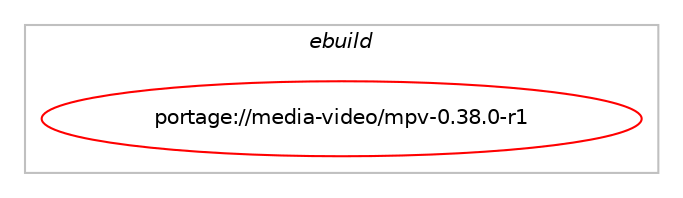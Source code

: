 digraph prolog {

# *************
# Graph options
# *************

newrank=true;
concentrate=true;
compound=true;
graph [rankdir=LR,fontname=Helvetica,fontsize=10,ranksep=1.5];#, ranksep=2.5, nodesep=0.2];
edge  [arrowhead=vee];
node  [fontname=Helvetica,fontsize=10];

# **********
# The ebuild
# **********

subgraph cluster_leftcol {
color=gray;
label=<<i>ebuild</i>>;
id [label="portage://media-video/mpv-0.38.0-r1", color=red, width=4, href="../media-video/mpv-0.38.0-r1.svg"];
}

# ****************
# The dependencies
# ****************

subgraph cluster_midcol {
color=gray;
label=<<i>dependencies</i>>;
subgraph cluster_compile {
fillcolor="#eeeeee";
style=filled;
label=<<i>compile</i>>;
# *** BEGIN UNKNOWN DEPENDENCY TYPE (TODO) ***
# id -> equal(use_conditional_group(positive,X,portage://media-video/mpv-0.38.0-r1,[package_dependency(portage://media-video/mpv-0.38.0-r1,install,no,x11-base,xorg-proto,none,[,,],[],[])]))
# *** END UNKNOWN DEPENDENCY TYPE (TODO) ***

# *** BEGIN UNKNOWN DEPENDENCY TYPE (TODO) ***
# id -> equal(use_conditional_group(positive,X,portage://media-video/mpv-0.38.0-r1,[package_dependency(portage://media-video/mpv-0.38.0-r1,install,no,x11-libs,libX11,none,[,,],[],[]),package_dependency(portage://media-video/mpv-0.38.0-r1,install,no,x11-libs,libXScrnSaver,none,[,,],[],[]),package_dependency(portage://media-video/mpv-0.38.0-r1,install,no,x11-libs,libXext,none,[,,],[],[]),package_dependency(portage://media-video/mpv-0.38.0-r1,install,no,x11-libs,libXpresent,none,[,,],[],[]),package_dependency(portage://media-video/mpv-0.38.0-r1,install,no,x11-libs,libXrandr,none,[,,],[],[]),use_conditional_group(positive,xv,portage://media-video/mpv-0.38.0-r1,[package_dependency(portage://media-video/mpv-0.38.0-r1,install,no,x11-libs,libXv,none,[,,],[],[])])]))
# *** END UNKNOWN DEPENDENCY TYPE (TODO) ***

# *** BEGIN UNKNOWN DEPENDENCY TYPE (TODO) ***
# id -> equal(use_conditional_group(positive,alsa,portage://media-video/mpv-0.38.0-r1,[package_dependency(portage://media-video/mpv-0.38.0-r1,install,no,media-libs,alsa-lib,none,[,,],[],[])]))
# *** END UNKNOWN DEPENDENCY TYPE (TODO) ***

# *** BEGIN UNKNOWN DEPENDENCY TYPE (TODO) ***
# id -> equal(use_conditional_group(positive,archive,portage://media-video/mpv-0.38.0-r1,[package_dependency(portage://media-video/mpv-0.38.0-r1,install,no,app-arch,libarchive,none,[,,],any_same_slot,[])]))
# *** END UNKNOWN DEPENDENCY TYPE (TODO) ***

# *** BEGIN UNKNOWN DEPENDENCY TYPE (TODO) ***
# id -> equal(use_conditional_group(positive,bluray,portage://media-video/mpv-0.38.0-r1,[package_dependency(portage://media-video/mpv-0.38.0-r1,install,no,media-libs,libbluray,none,[,,],any_same_slot,[])]))
# *** END UNKNOWN DEPENDENCY TYPE (TODO) ***

# *** BEGIN UNKNOWN DEPENDENCY TYPE (TODO) ***
# id -> equal(use_conditional_group(positive,cdda,portage://media-video/mpv-0.38.0-r1,[package_dependency(portage://media-video/mpv-0.38.0-r1,install,no,dev-libs,libcdio-paranoia,none,[,,],any_same_slot,[]),package_dependency(portage://media-video/mpv-0.38.0-r1,install,no,dev-libs,libcdio,none,[,,],any_same_slot,[])]))
# *** END UNKNOWN DEPENDENCY TYPE (TODO) ***

# *** BEGIN UNKNOWN DEPENDENCY TYPE (TODO) ***
# id -> equal(use_conditional_group(positive,drm,portage://media-video/mpv-0.38.0-r1,[package_dependency(portage://media-video/mpv-0.38.0-r1,install,no,x11-libs,libdrm,none,[,,],[],[]),use_conditional_group(positive,egl,portage://media-video/mpv-0.38.0-r1,[package_dependency(portage://media-video/mpv-0.38.0-r1,install,no,media-libs,mesa,none,[,,],[],[use(enable(gbm),positive)])])]))
# *** END UNKNOWN DEPENDENCY TYPE (TODO) ***

# *** BEGIN UNKNOWN DEPENDENCY TYPE (TODO) ***
# id -> equal(use_conditional_group(positive,dvb,portage://media-video/mpv-0.38.0-r1,[package_dependency(portage://media-video/mpv-0.38.0-r1,install,no,sys-kernel,linux-headers,none,[,,],[],[])]))
# *** END UNKNOWN DEPENDENCY TYPE (TODO) ***

# *** BEGIN UNKNOWN DEPENDENCY TYPE (TODO) ***
# id -> equal(use_conditional_group(positive,dvd,portage://media-video/mpv-0.38.0-r1,[package_dependency(portage://media-video/mpv-0.38.0-r1,install,no,media-libs,libdvdnav,none,[,,],[],[]),package_dependency(portage://media-video/mpv-0.38.0-r1,install,no,media-libs,libdvdread,none,[,,],any_same_slot,[])]))
# *** END UNKNOWN DEPENDENCY TYPE (TODO) ***

# *** BEGIN UNKNOWN DEPENDENCY TYPE (TODO) ***
# id -> equal(use_conditional_group(positive,egl,portage://media-video/mpv-0.38.0-r1,[package_dependency(portage://media-video/mpv-0.38.0-r1,install,no,media-libs,libglvnd,none,[,,],[],[]),package_dependency(portage://media-video/mpv-0.38.0-r1,install,no,media-libs,libplacebo,none,[,,],[],[use(enable(opengl),none)])]))
# *** END UNKNOWN DEPENDENCY TYPE (TODO) ***

# *** BEGIN UNKNOWN DEPENDENCY TYPE (TODO) ***
# id -> equal(use_conditional_group(positive,gamepad,portage://media-video/mpv-0.38.0-r1,[package_dependency(portage://media-video/mpv-0.38.0-r1,install,no,media-libs,libsdl2,none,[,,],[],[use(enable(joystick),none)])]))
# *** END UNKNOWN DEPENDENCY TYPE (TODO) ***

# *** BEGIN UNKNOWN DEPENDENCY TYPE (TODO) ***
# id -> equal(use_conditional_group(positive,iconv,portage://media-video/mpv-0.38.0-r1,[package_dependency(portage://media-video/mpv-0.38.0-r1,install,no,virtual,libiconv,none,[,,],[],[]),use_conditional_group(positive,uchardet,portage://media-video/mpv-0.38.0-r1,[package_dependency(portage://media-video/mpv-0.38.0-r1,install,no,app-i18n,uchardet,none,[,,],[],[])])]))
# *** END UNKNOWN DEPENDENCY TYPE (TODO) ***

# *** BEGIN UNKNOWN DEPENDENCY TYPE (TODO) ***
# id -> equal(use_conditional_group(positive,jack,portage://media-video/mpv-0.38.0-r1,[package_dependency(portage://media-video/mpv-0.38.0-r1,install,no,virtual,jack,none,[,,],[],[])]))
# *** END UNKNOWN DEPENDENCY TYPE (TODO) ***

# *** BEGIN UNKNOWN DEPENDENCY TYPE (TODO) ***
# id -> equal(use_conditional_group(positive,javascript,portage://media-video/mpv-0.38.0-r1,[package_dependency(portage://media-video/mpv-0.38.0-r1,install,no,dev-lang,mujs,none,[,,],any_same_slot,[])]))
# *** END UNKNOWN DEPENDENCY TYPE (TODO) ***

# *** BEGIN UNKNOWN DEPENDENCY TYPE (TODO) ***
# id -> equal(use_conditional_group(positive,jpeg,portage://media-video/mpv-0.38.0-r1,[package_dependency(portage://media-video/mpv-0.38.0-r1,install,no,media-libs,libjpeg-turbo,none,[,,],any_same_slot,[])]))
# *** END UNKNOWN DEPENDENCY TYPE (TODO) ***

# *** BEGIN UNKNOWN DEPENDENCY TYPE (TODO) ***
# id -> equal(use_conditional_group(positive,lcms,portage://media-video/mpv-0.38.0-r1,[package_dependency(portage://media-video/mpv-0.38.0-r1,install,no,media-libs,lcms,none,[,,],[slot(2)],[])]))
# *** END UNKNOWN DEPENDENCY TYPE (TODO) ***

# *** BEGIN UNKNOWN DEPENDENCY TYPE (TODO) ***
# id -> equal(use_conditional_group(positive,libcaca,portage://media-video/mpv-0.38.0-r1,[package_dependency(portage://media-video/mpv-0.38.0-r1,install,no,media-libs,libcaca,none,[,,],[],[])]))
# *** END UNKNOWN DEPENDENCY TYPE (TODO) ***

# *** BEGIN UNKNOWN DEPENDENCY TYPE (TODO) ***
# id -> equal(use_conditional_group(positive,lua,portage://media-video/mpv-0.38.0-r1,[use_conditional_group(positive,lua_single_target_luajit,portage://media-video/mpv-0.38.0-r1,[package_dependency(portage://media-video/mpv-0.38.0-r1,install,no,dev-lang,luajit,none,[,,],any_same_slot,[])]),use_conditional_group(positive,lua_single_target_lua5-1,portage://media-video/mpv-0.38.0-r1,[package_dependency(portage://media-video/mpv-0.38.0-r1,install,no,dev-lang,lua,none,[,,],[slot(5.1)],[])])]))
# *** END UNKNOWN DEPENDENCY TYPE (TODO) ***

# *** BEGIN UNKNOWN DEPENDENCY TYPE (TODO) ***
# id -> equal(use_conditional_group(positive,nvenc,portage://media-video/mpv-0.38.0-r1,[package_dependency(portage://media-video/mpv-0.38.0-r1,install,no,media-libs,nv-codec-headers,none,[,,],[],[])]))
# *** END UNKNOWN DEPENDENCY TYPE (TODO) ***

# *** BEGIN UNKNOWN DEPENDENCY TYPE (TODO) ***
# id -> equal(use_conditional_group(positive,openal,portage://media-video/mpv-0.38.0-r1,[package_dependency(portage://media-video/mpv-0.38.0-r1,install,no,media-libs,openal,none,[,,],[],[])]))
# *** END UNKNOWN DEPENDENCY TYPE (TODO) ***

# *** BEGIN UNKNOWN DEPENDENCY TYPE (TODO) ***
# id -> equal(use_conditional_group(positive,opengl,portage://media-video/mpv-0.38.0-r1,[package_dependency(portage://media-video/mpv-0.38.0-r1,install,no,media-libs,libglvnd,none,[,,],[],[use(optenable(X),none)])]))
# *** END UNKNOWN DEPENDENCY TYPE (TODO) ***

# *** BEGIN UNKNOWN DEPENDENCY TYPE (TODO) ***
# id -> equal(use_conditional_group(positive,pipewire,portage://media-video/mpv-0.38.0-r1,[package_dependency(portage://media-video/mpv-0.38.0-r1,install,no,media-video,pipewire,none,[,,],any_same_slot,[])]))
# *** END UNKNOWN DEPENDENCY TYPE (TODO) ***

# *** BEGIN UNKNOWN DEPENDENCY TYPE (TODO) ***
# id -> equal(use_conditional_group(positive,pulseaudio,portage://media-video/mpv-0.38.0-r1,[package_dependency(portage://media-video/mpv-0.38.0-r1,install,no,media-libs,libpulse,none,[,,],[],[])]))
# *** END UNKNOWN DEPENDENCY TYPE (TODO) ***

# *** BEGIN UNKNOWN DEPENDENCY TYPE (TODO) ***
# id -> equal(use_conditional_group(positive,rubberband,portage://media-video/mpv-0.38.0-r1,[package_dependency(portage://media-video/mpv-0.38.0-r1,install,no,media-libs,rubberband,none,[,,],[],[])]))
# *** END UNKNOWN DEPENDENCY TYPE (TODO) ***

# *** BEGIN UNKNOWN DEPENDENCY TYPE (TODO) ***
# id -> equal(use_conditional_group(positive,sdl,portage://media-video/mpv-0.38.0-r1,[package_dependency(portage://media-video/mpv-0.38.0-r1,install,no,media-libs,libsdl2,none,[,,],[],[use(enable(sound),none),use(enable(threads),positive),use(enable(video),none)])]))
# *** END UNKNOWN DEPENDENCY TYPE (TODO) ***

# *** BEGIN UNKNOWN DEPENDENCY TYPE (TODO) ***
# id -> equal(use_conditional_group(positive,sixel,portage://media-video/mpv-0.38.0-r1,[package_dependency(portage://media-video/mpv-0.38.0-r1,install,no,media-libs,libsixel,none,[,,],[],[])]))
# *** END UNKNOWN DEPENDENCY TYPE (TODO) ***

# *** BEGIN UNKNOWN DEPENDENCY TYPE (TODO) ***
# id -> equal(use_conditional_group(positive,sndio,portage://media-video/mpv-0.38.0-r1,[package_dependency(portage://media-video/mpv-0.38.0-r1,install,no,media-sound,sndio,none,[,,],any_same_slot,[])]))
# *** END UNKNOWN DEPENDENCY TYPE (TODO) ***

# *** BEGIN UNKNOWN DEPENDENCY TYPE (TODO) ***
# id -> equal(use_conditional_group(positive,vaapi,portage://media-video/mpv-0.38.0-r1,[package_dependency(portage://media-video/mpv-0.38.0-r1,install,no,media-libs,libva,none,[,,],any_same_slot,[use(optenable(X),none),use(optenable(drm),positive),use(optenable(wayland),none)])]))
# *** END UNKNOWN DEPENDENCY TYPE (TODO) ***

# *** BEGIN UNKNOWN DEPENDENCY TYPE (TODO) ***
# id -> equal(use_conditional_group(positive,vdpau,portage://media-video/mpv-0.38.0-r1,[package_dependency(portage://media-video/mpv-0.38.0-r1,install,no,x11-libs,libvdpau,none,[,,],[],[])]))
# *** END UNKNOWN DEPENDENCY TYPE (TODO) ***

# *** BEGIN UNKNOWN DEPENDENCY TYPE (TODO) ***
# id -> equal(use_conditional_group(positive,vulkan,portage://media-video/mpv-0.38.0-r1,[package_dependency(portage://media-video/mpv-0.38.0-r1,install,no,dev-util,vulkan-headers,none,[,,],[],[])]))
# *** END UNKNOWN DEPENDENCY TYPE (TODO) ***

# *** BEGIN UNKNOWN DEPENDENCY TYPE (TODO) ***
# id -> equal(use_conditional_group(positive,vulkan,portage://media-video/mpv-0.38.0-r1,[package_dependency(portage://media-video/mpv-0.38.0-r1,install,no,media-libs,vulkan-loader,none,[,,],[],[use(optenable(X),none),use(optenable(wayland),none)])]))
# *** END UNKNOWN DEPENDENCY TYPE (TODO) ***

# *** BEGIN UNKNOWN DEPENDENCY TYPE (TODO) ***
# id -> equal(use_conditional_group(positive,wayland,portage://media-video/mpv-0.38.0-r1,[package_dependency(portage://media-video/mpv-0.38.0-r1,install,no,dev-libs,wayland,none,[,,],[],[]),package_dependency(portage://media-video/mpv-0.38.0-r1,install,no,dev-libs,wayland-protocols,none,[,,],[],[]),package_dependency(portage://media-video/mpv-0.38.0-r1,install,no,x11-libs,libxkbcommon,none,[,,],[],[])]))
# *** END UNKNOWN DEPENDENCY TYPE (TODO) ***

# *** BEGIN UNKNOWN DEPENDENCY TYPE (TODO) ***
# id -> equal(use_conditional_group(positive,wayland,portage://media-video/mpv-0.38.0-r1,[package_dependency(portage://media-video/mpv-0.38.0-r1,install,no,dev-libs,wayland-protocols,none,[,,],[],[])]))
# *** END UNKNOWN DEPENDENCY TYPE (TODO) ***

# *** BEGIN UNKNOWN DEPENDENCY TYPE (TODO) ***
# id -> equal(use_conditional_group(positive,zimg,portage://media-video/mpv-0.38.0-r1,[package_dependency(portage://media-video/mpv-0.38.0-r1,install,no,media-libs,zimg,none,[,,],[],[])]))
# *** END UNKNOWN DEPENDENCY TYPE (TODO) ***

# *** BEGIN UNKNOWN DEPENDENCY TYPE (TODO) ***
# id -> equal(use_conditional_group(positive,zlib,portage://media-video/mpv-0.38.0-r1,[package_dependency(portage://media-video/mpv-0.38.0-r1,install,no,sys-libs,zlib,none,[,,],any_same_slot,[])]))
# *** END UNKNOWN DEPENDENCY TYPE (TODO) ***

# *** BEGIN UNKNOWN DEPENDENCY TYPE (TODO) ***
# id -> equal(package_dependency(portage://media-video/mpv-0.38.0-r1,install,no,media-libs,libass,none,[,,],any_same_slot,[use(enable(fontconfig),none)]))
# *** END UNKNOWN DEPENDENCY TYPE (TODO) ***

# *** BEGIN UNKNOWN DEPENDENCY TYPE (TODO) ***
# id -> equal(package_dependency(portage://media-video/mpv-0.38.0-r1,install,no,media-libs,libplacebo,greaterequal,[6.338.2,,,6.338.2],any_same_slot,[use(optenable(opengl),none),use(optenable(vulkan),none)]))
# *** END UNKNOWN DEPENDENCY TYPE (TODO) ***

# *** BEGIN UNKNOWN DEPENDENCY TYPE (TODO) ***
# id -> equal(package_dependency(portage://media-video/mpv-0.38.0-r1,install,no,media-video,ffmpeg,greaterequal,[4.4,,,4.4],any_same_slot,[use(enable(encode),none),use(optenable(soc),negative),use(enable(threads),none),use(optenable(vaapi),none),use(optenable(vdpau),none)]))
# *** END UNKNOWN DEPENDENCY TYPE (TODO) ***

}
subgraph cluster_compileandrun {
fillcolor="#eeeeee";
style=filled;
label=<<i>compile and run</i>>;
}
subgraph cluster_run {
fillcolor="#eeeeee";
style=filled;
label=<<i>run</i>>;
# *** BEGIN UNKNOWN DEPENDENCY TYPE (TODO) ***
# id -> equal(use_conditional_group(positive,X,portage://media-video/mpv-0.38.0-r1,[package_dependency(portage://media-video/mpv-0.38.0-r1,run,no,x11-libs,libX11,none,[,,],[],[]),package_dependency(portage://media-video/mpv-0.38.0-r1,run,no,x11-libs,libXScrnSaver,none,[,,],[],[]),package_dependency(portage://media-video/mpv-0.38.0-r1,run,no,x11-libs,libXext,none,[,,],[],[]),package_dependency(portage://media-video/mpv-0.38.0-r1,run,no,x11-libs,libXpresent,none,[,,],[],[]),package_dependency(portage://media-video/mpv-0.38.0-r1,run,no,x11-libs,libXrandr,none,[,,],[],[]),use_conditional_group(positive,xv,portage://media-video/mpv-0.38.0-r1,[package_dependency(portage://media-video/mpv-0.38.0-r1,run,no,x11-libs,libXv,none,[,,],[],[])])]))
# *** END UNKNOWN DEPENDENCY TYPE (TODO) ***

# *** BEGIN UNKNOWN DEPENDENCY TYPE (TODO) ***
# id -> equal(use_conditional_group(positive,alsa,portage://media-video/mpv-0.38.0-r1,[package_dependency(portage://media-video/mpv-0.38.0-r1,run,no,media-libs,alsa-lib,none,[,,],[],[])]))
# *** END UNKNOWN DEPENDENCY TYPE (TODO) ***

# *** BEGIN UNKNOWN DEPENDENCY TYPE (TODO) ***
# id -> equal(use_conditional_group(positive,archive,portage://media-video/mpv-0.38.0-r1,[package_dependency(portage://media-video/mpv-0.38.0-r1,run,no,app-arch,libarchive,none,[,,],any_same_slot,[])]))
# *** END UNKNOWN DEPENDENCY TYPE (TODO) ***

# *** BEGIN UNKNOWN DEPENDENCY TYPE (TODO) ***
# id -> equal(use_conditional_group(positive,bluray,portage://media-video/mpv-0.38.0-r1,[package_dependency(portage://media-video/mpv-0.38.0-r1,run,no,media-libs,libbluray,none,[,,],any_same_slot,[])]))
# *** END UNKNOWN DEPENDENCY TYPE (TODO) ***

# *** BEGIN UNKNOWN DEPENDENCY TYPE (TODO) ***
# id -> equal(use_conditional_group(positive,cdda,portage://media-video/mpv-0.38.0-r1,[package_dependency(portage://media-video/mpv-0.38.0-r1,run,no,dev-libs,libcdio-paranoia,none,[,,],any_same_slot,[]),package_dependency(portage://media-video/mpv-0.38.0-r1,run,no,dev-libs,libcdio,none,[,,],any_same_slot,[])]))
# *** END UNKNOWN DEPENDENCY TYPE (TODO) ***

# *** BEGIN UNKNOWN DEPENDENCY TYPE (TODO) ***
# id -> equal(use_conditional_group(positive,drm,portage://media-video/mpv-0.38.0-r1,[package_dependency(portage://media-video/mpv-0.38.0-r1,run,no,x11-libs,libdrm,none,[,,],[],[]),use_conditional_group(positive,egl,portage://media-video/mpv-0.38.0-r1,[package_dependency(portage://media-video/mpv-0.38.0-r1,run,no,media-libs,mesa,none,[,,],[],[use(enable(gbm),positive)])])]))
# *** END UNKNOWN DEPENDENCY TYPE (TODO) ***

# *** BEGIN UNKNOWN DEPENDENCY TYPE (TODO) ***
# id -> equal(use_conditional_group(positive,dvd,portage://media-video/mpv-0.38.0-r1,[package_dependency(portage://media-video/mpv-0.38.0-r1,run,no,media-libs,libdvdnav,none,[,,],[],[]),package_dependency(portage://media-video/mpv-0.38.0-r1,run,no,media-libs,libdvdread,none,[,,],any_same_slot,[])]))
# *** END UNKNOWN DEPENDENCY TYPE (TODO) ***

# *** BEGIN UNKNOWN DEPENDENCY TYPE (TODO) ***
# id -> equal(use_conditional_group(positive,egl,portage://media-video/mpv-0.38.0-r1,[package_dependency(portage://media-video/mpv-0.38.0-r1,run,no,media-libs,libglvnd,none,[,,],[],[]),package_dependency(portage://media-video/mpv-0.38.0-r1,run,no,media-libs,libplacebo,none,[,,],[],[use(enable(opengl),none)])]))
# *** END UNKNOWN DEPENDENCY TYPE (TODO) ***

# *** BEGIN UNKNOWN DEPENDENCY TYPE (TODO) ***
# id -> equal(use_conditional_group(positive,gamepad,portage://media-video/mpv-0.38.0-r1,[package_dependency(portage://media-video/mpv-0.38.0-r1,run,no,media-libs,libsdl2,none,[,,],[],[use(enable(joystick),none)])]))
# *** END UNKNOWN DEPENDENCY TYPE (TODO) ***

# *** BEGIN UNKNOWN DEPENDENCY TYPE (TODO) ***
# id -> equal(use_conditional_group(positive,iconv,portage://media-video/mpv-0.38.0-r1,[package_dependency(portage://media-video/mpv-0.38.0-r1,run,no,virtual,libiconv,none,[,,],[],[]),use_conditional_group(positive,uchardet,portage://media-video/mpv-0.38.0-r1,[package_dependency(portage://media-video/mpv-0.38.0-r1,run,no,app-i18n,uchardet,none,[,,],[],[])])]))
# *** END UNKNOWN DEPENDENCY TYPE (TODO) ***

# *** BEGIN UNKNOWN DEPENDENCY TYPE (TODO) ***
# id -> equal(use_conditional_group(positive,jack,portage://media-video/mpv-0.38.0-r1,[package_dependency(portage://media-video/mpv-0.38.0-r1,run,no,virtual,jack,none,[,,],[],[])]))
# *** END UNKNOWN DEPENDENCY TYPE (TODO) ***

# *** BEGIN UNKNOWN DEPENDENCY TYPE (TODO) ***
# id -> equal(use_conditional_group(positive,javascript,portage://media-video/mpv-0.38.0-r1,[package_dependency(portage://media-video/mpv-0.38.0-r1,run,no,dev-lang,mujs,none,[,,],any_same_slot,[])]))
# *** END UNKNOWN DEPENDENCY TYPE (TODO) ***

# *** BEGIN UNKNOWN DEPENDENCY TYPE (TODO) ***
# id -> equal(use_conditional_group(positive,jpeg,portage://media-video/mpv-0.38.0-r1,[package_dependency(portage://media-video/mpv-0.38.0-r1,run,no,media-libs,libjpeg-turbo,none,[,,],any_same_slot,[])]))
# *** END UNKNOWN DEPENDENCY TYPE (TODO) ***

# *** BEGIN UNKNOWN DEPENDENCY TYPE (TODO) ***
# id -> equal(use_conditional_group(positive,lcms,portage://media-video/mpv-0.38.0-r1,[package_dependency(portage://media-video/mpv-0.38.0-r1,run,no,media-libs,lcms,none,[,,],[slot(2)],[])]))
# *** END UNKNOWN DEPENDENCY TYPE (TODO) ***

# *** BEGIN UNKNOWN DEPENDENCY TYPE (TODO) ***
# id -> equal(use_conditional_group(positive,libcaca,portage://media-video/mpv-0.38.0-r1,[package_dependency(portage://media-video/mpv-0.38.0-r1,run,no,media-libs,libcaca,none,[,,],[],[])]))
# *** END UNKNOWN DEPENDENCY TYPE (TODO) ***

# *** BEGIN UNKNOWN DEPENDENCY TYPE (TODO) ***
# id -> equal(use_conditional_group(positive,lua,portage://media-video/mpv-0.38.0-r1,[use_conditional_group(positive,lua_single_target_luajit,portage://media-video/mpv-0.38.0-r1,[package_dependency(portage://media-video/mpv-0.38.0-r1,run,no,dev-lang,luajit,none,[,,],any_same_slot,[])]),use_conditional_group(positive,lua_single_target_lua5-1,portage://media-video/mpv-0.38.0-r1,[package_dependency(portage://media-video/mpv-0.38.0-r1,run,no,dev-lang,lua,none,[,,],[slot(5.1)],[])])]))
# *** END UNKNOWN DEPENDENCY TYPE (TODO) ***

# *** BEGIN UNKNOWN DEPENDENCY TYPE (TODO) ***
# id -> equal(use_conditional_group(positive,openal,portage://media-video/mpv-0.38.0-r1,[package_dependency(portage://media-video/mpv-0.38.0-r1,run,no,media-libs,openal,none,[,,],[],[])]))
# *** END UNKNOWN DEPENDENCY TYPE (TODO) ***

# *** BEGIN UNKNOWN DEPENDENCY TYPE (TODO) ***
# id -> equal(use_conditional_group(positive,opengl,portage://media-video/mpv-0.38.0-r1,[package_dependency(portage://media-video/mpv-0.38.0-r1,run,no,media-libs,libglvnd,none,[,,],[],[use(optenable(X),none)])]))
# *** END UNKNOWN DEPENDENCY TYPE (TODO) ***

# *** BEGIN UNKNOWN DEPENDENCY TYPE (TODO) ***
# id -> equal(use_conditional_group(positive,pipewire,portage://media-video/mpv-0.38.0-r1,[package_dependency(portage://media-video/mpv-0.38.0-r1,run,no,media-video,pipewire,none,[,,],any_same_slot,[])]))
# *** END UNKNOWN DEPENDENCY TYPE (TODO) ***

# *** BEGIN UNKNOWN DEPENDENCY TYPE (TODO) ***
# id -> equal(use_conditional_group(positive,pulseaudio,portage://media-video/mpv-0.38.0-r1,[package_dependency(portage://media-video/mpv-0.38.0-r1,run,no,media-libs,libpulse,none,[,,],[],[])]))
# *** END UNKNOWN DEPENDENCY TYPE (TODO) ***

# *** BEGIN UNKNOWN DEPENDENCY TYPE (TODO) ***
# id -> equal(use_conditional_group(positive,rubberband,portage://media-video/mpv-0.38.0-r1,[package_dependency(portage://media-video/mpv-0.38.0-r1,run,no,media-libs,rubberband,none,[,,],[],[])]))
# *** END UNKNOWN DEPENDENCY TYPE (TODO) ***

# *** BEGIN UNKNOWN DEPENDENCY TYPE (TODO) ***
# id -> equal(use_conditional_group(positive,sdl,portage://media-video/mpv-0.38.0-r1,[package_dependency(portage://media-video/mpv-0.38.0-r1,run,no,media-libs,libsdl2,none,[,,],[],[use(enable(sound),none),use(enable(threads),positive),use(enable(video),none)])]))
# *** END UNKNOWN DEPENDENCY TYPE (TODO) ***

# *** BEGIN UNKNOWN DEPENDENCY TYPE (TODO) ***
# id -> equal(use_conditional_group(positive,selinux,portage://media-video/mpv-0.38.0-r1,[package_dependency(portage://media-video/mpv-0.38.0-r1,run,no,sec-policy,selinux-mplayer,none,[,,],[],[])]))
# *** END UNKNOWN DEPENDENCY TYPE (TODO) ***

# *** BEGIN UNKNOWN DEPENDENCY TYPE (TODO) ***
# id -> equal(use_conditional_group(positive,sixel,portage://media-video/mpv-0.38.0-r1,[package_dependency(portage://media-video/mpv-0.38.0-r1,run,no,media-libs,libsixel,none,[,,],[],[])]))
# *** END UNKNOWN DEPENDENCY TYPE (TODO) ***

# *** BEGIN UNKNOWN DEPENDENCY TYPE (TODO) ***
# id -> equal(use_conditional_group(positive,sndio,portage://media-video/mpv-0.38.0-r1,[package_dependency(portage://media-video/mpv-0.38.0-r1,run,no,media-sound,sndio,none,[,,],any_same_slot,[])]))
# *** END UNKNOWN DEPENDENCY TYPE (TODO) ***

# *** BEGIN UNKNOWN DEPENDENCY TYPE (TODO) ***
# id -> equal(use_conditional_group(positive,tools,portage://media-video/mpv-0.38.0-r1,[use_conditional_group(positive,python_single_target_python3_10,portage://media-video/mpv-0.38.0-r1,[package_dependency(portage://media-video/mpv-0.38.0-r1,run,no,dev-lang,python,none,[,,],[slot(3.10)],[])]),use_conditional_group(positive,python_single_target_python3_11,portage://media-video/mpv-0.38.0-r1,[package_dependency(portage://media-video/mpv-0.38.0-r1,run,no,dev-lang,python,none,[,,],[slot(3.11)],[])]),use_conditional_group(positive,python_single_target_python3_12,portage://media-video/mpv-0.38.0-r1,[package_dependency(portage://media-video/mpv-0.38.0-r1,run,no,dev-lang,python,none,[,,],[slot(3.12)],[])]),use_conditional_group(positive,python_single_target_python3_13,portage://media-video/mpv-0.38.0-r1,[package_dependency(portage://media-video/mpv-0.38.0-r1,run,no,dev-lang,python,none,[,,],[slot(3.13)],[])])]))
# *** END UNKNOWN DEPENDENCY TYPE (TODO) ***

# *** BEGIN UNKNOWN DEPENDENCY TYPE (TODO) ***
# id -> equal(use_conditional_group(positive,vaapi,portage://media-video/mpv-0.38.0-r1,[package_dependency(portage://media-video/mpv-0.38.0-r1,run,no,media-libs,libva,none,[,,],any_same_slot,[use(optenable(X),none),use(optenable(drm),positive),use(optenable(wayland),none)])]))
# *** END UNKNOWN DEPENDENCY TYPE (TODO) ***

# *** BEGIN UNKNOWN DEPENDENCY TYPE (TODO) ***
# id -> equal(use_conditional_group(positive,vdpau,portage://media-video/mpv-0.38.0-r1,[package_dependency(portage://media-video/mpv-0.38.0-r1,run,no,x11-libs,libvdpau,none,[,,],[],[])]))
# *** END UNKNOWN DEPENDENCY TYPE (TODO) ***

# *** BEGIN UNKNOWN DEPENDENCY TYPE (TODO) ***
# id -> equal(use_conditional_group(positive,vulkan,portage://media-video/mpv-0.38.0-r1,[package_dependency(portage://media-video/mpv-0.38.0-r1,run,no,media-libs,vulkan-loader,none,[,,],[],[use(optenable(X),none),use(optenable(wayland),none)])]))
# *** END UNKNOWN DEPENDENCY TYPE (TODO) ***

# *** BEGIN UNKNOWN DEPENDENCY TYPE (TODO) ***
# id -> equal(use_conditional_group(positive,wayland,portage://media-video/mpv-0.38.0-r1,[package_dependency(portage://media-video/mpv-0.38.0-r1,run,no,dev-libs,wayland,none,[,,],[],[]),package_dependency(portage://media-video/mpv-0.38.0-r1,run,no,dev-libs,wayland-protocols,none,[,,],[],[]),package_dependency(portage://media-video/mpv-0.38.0-r1,run,no,x11-libs,libxkbcommon,none,[,,],[],[])]))
# *** END UNKNOWN DEPENDENCY TYPE (TODO) ***

# *** BEGIN UNKNOWN DEPENDENCY TYPE (TODO) ***
# id -> equal(use_conditional_group(positive,zimg,portage://media-video/mpv-0.38.0-r1,[package_dependency(portage://media-video/mpv-0.38.0-r1,run,no,media-libs,zimg,none,[,,],[],[])]))
# *** END UNKNOWN DEPENDENCY TYPE (TODO) ***

# *** BEGIN UNKNOWN DEPENDENCY TYPE (TODO) ***
# id -> equal(use_conditional_group(positive,zlib,portage://media-video/mpv-0.38.0-r1,[package_dependency(portage://media-video/mpv-0.38.0-r1,run,no,sys-libs,zlib,none,[,,],any_same_slot,[])]))
# *** END UNKNOWN DEPENDENCY TYPE (TODO) ***

# *** BEGIN UNKNOWN DEPENDENCY TYPE (TODO) ***
# id -> equal(package_dependency(portage://media-video/mpv-0.38.0-r1,run,no,media-libs,libass,none,[,,],any_same_slot,[use(enable(fontconfig),none)]))
# *** END UNKNOWN DEPENDENCY TYPE (TODO) ***

# *** BEGIN UNKNOWN DEPENDENCY TYPE (TODO) ***
# id -> equal(package_dependency(portage://media-video/mpv-0.38.0-r1,run,no,media-libs,libplacebo,greaterequal,[6.338.2,,,6.338.2],any_same_slot,[use(optenable(opengl),none),use(optenable(vulkan),none)]))
# *** END UNKNOWN DEPENDENCY TYPE (TODO) ***

# *** BEGIN UNKNOWN DEPENDENCY TYPE (TODO) ***
# id -> equal(package_dependency(portage://media-video/mpv-0.38.0-r1,run,no,media-video,ffmpeg,greaterequal,[4.4,,,4.4],any_same_slot,[use(enable(encode),none),use(optenable(soc),negative),use(enable(threads),none),use(optenable(vaapi),none),use(optenable(vdpau),none)]))
# *** END UNKNOWN DEPENDENCY TYPE (TODO) ***

}
}

# **************
# The candidates
# **************

subgraph cluster_choices {
rank=same;
color=gray;
label=<<i>candidates</i>>;

}

}
